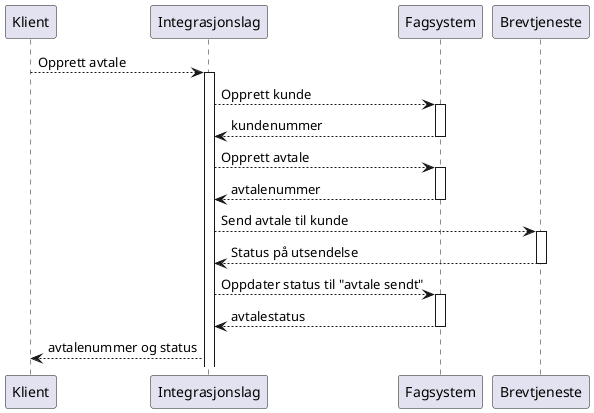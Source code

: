 @startuml
participant Klient
participant Integrasjonslag
participant Fagsystem
participant Brevtjeneste
Klient --> Integrasjonslag : Opprett avtale
activate Integrasjonslag
Integrasjonslag --> Fagsystem : Opprett kunde
activate Fagsystem
Fagsystem --> Integrasjonslag : kundenummer
deactivate Fagsystem
Integrasjonslag --> Fagsystem : Opprett avtale
activate Fagsystem
Fagsystem --> Integrasjonslag : avtalenummer
deactivate Fagsystem
Integrasjonslag --> Brevtjeneste : Send avtale til kunde
activate Brevtjeneste
Brevtjeneste --> Integrasjonslag : Status på utsendelse
deactivate Brevtjeneste
Integrasjonslag --> Fagsystem : Oppdater status til "avtale sendt"
activate Fagsystem
Fagsystem --> Integrasjonslag : avtalestatus
deactivate Fagsystem
Integrasjonslag --> Klient : avtalenummer og status
@enduml